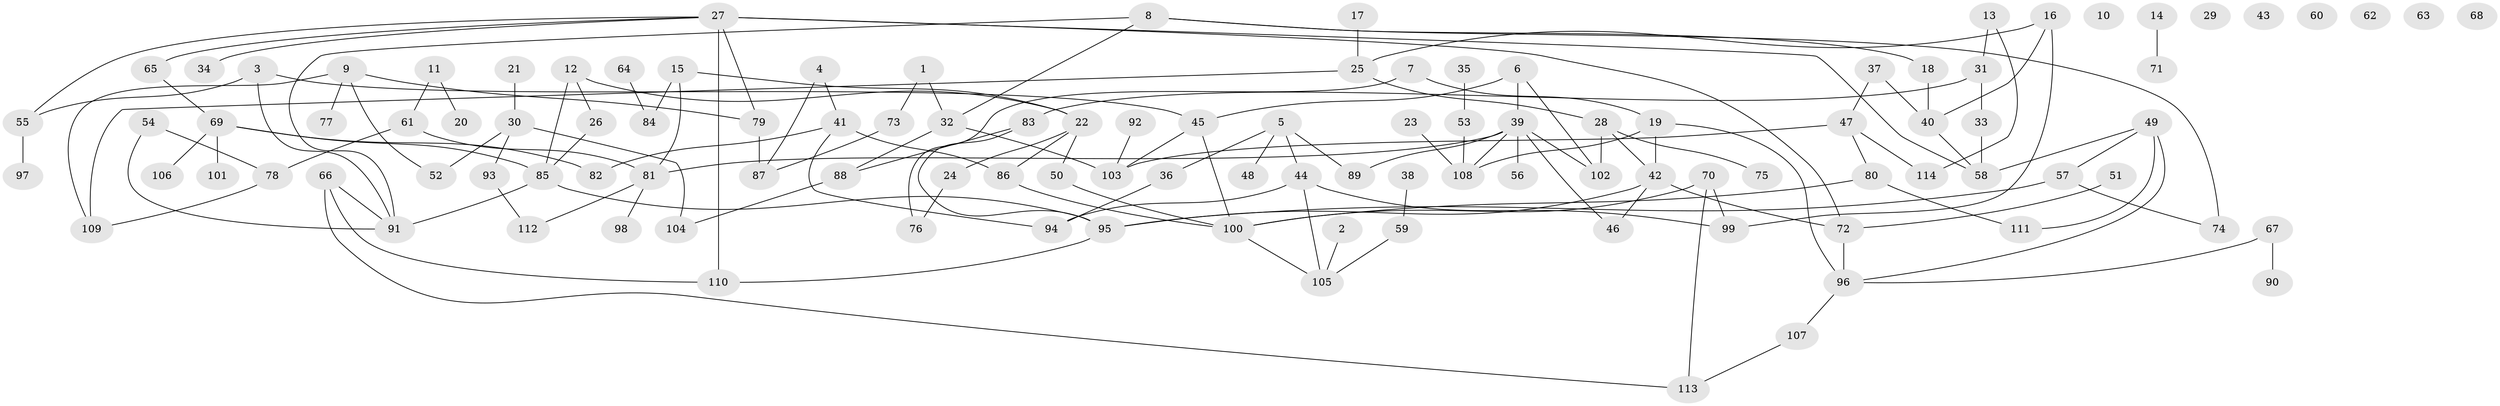 // Generated by graph-tools (version 1.1) at 2025/49/03/09/25 03:49:15]
// undirected, 114 vertices, 146 edges
graph export_dot {
graph [start="1"]
  node [color=gray90,style=filled];
  1;
  2;
  3;
  4;
  5;
  6;
  7;
  8;
  9;
  10;
  11;
  12;
  13;
  14;
  15;
  16;
  17;
  18;
  19;
  20;
  21;
  22;
  23;
  24;
  25;
  26;
  27;
  28;
  29;
  30;
  31;
  32;
  33;
  34;
  35;
  36;
  37;
  38;
  39;
  40;
  41;
  42;
  43;
  44;
  45;
  46;
  47;
  48;
  49;
  50;
  51;
  52;
  53;
  54;
  55;
  56;
  57;
  58;
  59;
  60;
  61;
  62;
  63;
  64;
  65;
  66;
  67;
  68;
  69;
  70;
  71;
  72;
  73;
  74;
  75;
  76;
  77;
  78;
  79;
  80;
  81;
  82;
  83;
  84;
  85;
  86;
  87;
  88;
  89;
  90;
  91;
  92;
  93;
  94;
  95;
  96;
  97;
  98;
  99;
  100;
  101;
  102;
  103;
  104;
  105;
  106;
  107;
  108;
  109;
  110;
  111;
  112;
  113;
  114;
  1 -- 32;
  1 -- 73;
  2 -- 105;
  3 -- 45;
  3 -- 55;
  3 -- 91;
  4 -- 41;
  4 -- 87;
  5 -- 36;
  5 -- 44;
  5 -- 48;
  5 -- 89;
  6 -- 39;
  6 -- 45;
  6 -- 102;
  7 -- 19;
  7 -- 76;
  8 -- 18;
  8 -- 32;
  8 -- 74;
  8 -- 91;
  9 -- 52;
  9 -- 77;
  9 -- 79;
  9 -- 109;
  11 -- 20;
  11 -- 61;
  12 -- 22;
  12 -- 26;
  12 -- 85;
  13 -- 31;
  13 -- 114;
  14 -- 71;
  15 -- 22;
  15 -- 81;
  15 -- 84;
  16 -- 25;
  16 -- 40;
  16 -- 99;
  17 -- 25;
  18 -- 40;
  19 -- 42;
  19 -- 96;
  19 -- 108;
  21 -- 30;
  22 -- 24;
  22 -- 50;
  22 -- 86;
  23 -- 108;
  24 -- 76;
  25 -- 28;
  25 -- 109;
  26 -- 85;
  27 -- 34;
  27 -- 55;
  27 -- 58;
  27 -- 65;
  27 -- 72;
  27 -- 79;
  27 -- 110;
  28 -- 42;
  28 -- 75;
  28 -- 102;
  30 -- 52;
  30 -- 93;
  30 -- 104;
  31 -- 33;
  31 -- 83;
  32 -- 88;
  32 -- 103;
  33 -- 58;
  35 -- 53;
  36 -- 94;
  37 -- 40;
  37 -- 47;
  38 -- 59;
  39 -- 46;
  39 -- 56;
  39 -- 81;
  39 -- 89;
  39 -- 102;
  39 -- 108;
  40 -- 58;
  41 -- 82;
  41 -- 86;
  41 -- 94;
  42 -- 46;
  42 -- 72;
  42 -- 95;
  44 -- 94;
  44 -- 99;
  44 -- 105;
  45 -- 100;
  45 -- 103;
  47 -- 80;
  47 -- 103;
  47 -- 114;
  49 -- 57;
  49 -- 58;
  49 -- 96;
  49 -- 111;
  50 -- 100;
  51 -- 72;
  53 -- 108;
  54 -- 78;
  54 -- 91;
  55 -- 97;
  57 -- 74;
  57 -- 95;
  59 -- 105;
  61 -- 78;
  61 -- 81;
  64 -- 84;
  65 -- 69;
  66 -- 91;
  66 -- 110;
  66 -- 113;
  67 -- 90;
  67 -- 96;
  69 -- 82;
  69 -- 85;
  69 -- 101;
  69 -- 106;
  70 -- 99;
  70 -- 100;
  70 -- 113;
  72 -- 96;
  73 -- 87;
  78 -- 109;
  79 -- 87;
  80 -- 100;
  80 -- 111;
  81 -- 98;
  81 -- 112;
  83 -- 88;
  83 -- 95;
  85 -- 91;
  85 -- 95;
  86 -- 100;
  88 -- 104;
  92 -- 103;
  93 -- 112;
  95 -- 110;
  96 -- 107;
  100 -- 105;
  107 -- 113;
}
